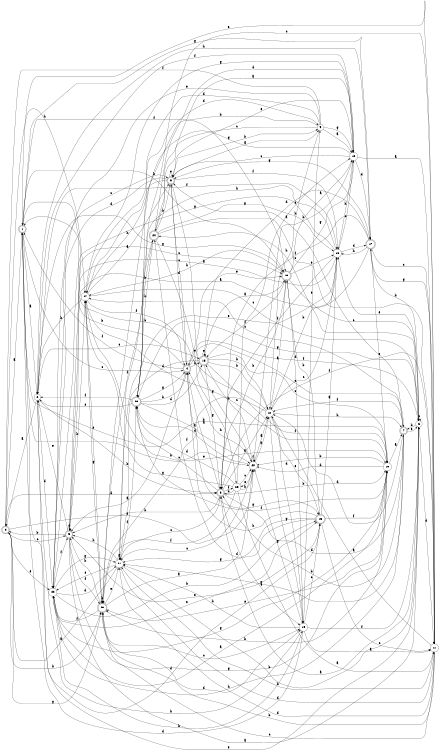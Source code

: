 digraph n23_7 {
__start0 [label="" shape="none"];

rankdir=LR;
size="8,5";

s0 [style="rounded,filled", color="black", fillcolor="white" shape="doublecircle", label="0"];
s1 [style="rounded,filled", color="black", fillcolor="white" shape="doublecircle", label="1"];
s2 [style="filled", color="black", fillcolor="white" shape="circle", label="2"];
s3 [style="rounded,filled", color="black", fillcolor="white" shape="doublecircle", label="3"];
s4 [style="rounded,filled", color="black", fillcolor="white" shape="doublecircle", label="4"];
s5 [style="rounded,filled", color="black", fillcolor="white" shape="doublecircle", label="5"];
s6 [style="filled", color="black", fillcolor="white" shape="circle", label="6"];
s7 [style="rounded,filled", color="black", fillcolor="white" shape="doublecircle", label="7"];
s8 [style="rounded,filled", color="black", fillcolor="white" shape="doublecircle", label="8"];
s9 [style="filled", color="black", fillcolor="white" shape="circle", label="9"];
s10 [style="filled", color="black", fillcolor="white" shape="circle", label="10"];
s11 [style="filled", color="black", fillcolor="white" shape="circle", label="11"];
s12 [style="filled", color="black", fillcolor="white" shape="circle", label="12"];
s13 [style="rounded,filled", color="black", fillcolor="white" shape="doublecircle", label="13"];
s14 [style="filled", color="black", fillcolor="white" shape="circle", label="14"];
s15 [style="rounded,filled", color="black", fillcolor="white" shape="doublecircle", label="15"];
s16 [style="filled", color="black", fillcolor="white" shape="circle", label="16"];
s17 [style="rounded,filled", color="black", fillcolor="white" shape="doublecircle", label="17"];
s18 [style="rounded,filled", color="black", fillcolor="white" shape="doublecircle", label="18"];
s19 [style="filled", color="black", fillcolor="white" shape="circle", label="19"];
s20 [style="filled", color="black", fillcolor="white" shape="circle", label="20"];
s21 [style="filled", color="black", fillcolor="white" shape="circle", label="21"];
s22 [style="filled", color="black", fillcolor="white" shape="circle", label="22"];
s23 [style="rounded,filled", color="black", fillcolor="white" shape="doublecircle", label="23"];
s24 [style="rounded,filled", color="black", fillcolor="white" shape="doublecircle", label="24"];
s25 [style="filled", color="black", fillcolor="white" shape="circle", label="25"];
s26 [style="rounded,filled", color="black", fillcolor="white" shape="doublecircle", label="26"];
s27 [style="filled", color="black", fillcolor="white" shape="circle", label="27"];
s0 -> s1 [label="a"];
s0 -> s26 [label="b"];
s0 -> s5 [label="c"];
s0 -> s3 [label="d"];
s0 -> s22 [label="e"];
s0 -> s20 [label="f"];
s0 -> s26 [label="g"];
s0 -> s27 [label="h"];
s1 -> s2 [label="a"];
s1 -> s19 [label="b"];
s1 -> s4 [label="c"];
s1 -> s15 [label="d"];
s1 -> s19 [label="e"];
s1 -> s13 [label="f"];
s1 -> s17 [label="g"];
s1 -> s13 [label="h"];
s2 -> s0 [label="a"];
s2 -> s3 [label="b"];
s2 -> s18 [label="c"];
s2 -> s22 [label="d"];
s2 -> s6 [label="e"];
s2 -> s16 [label="f"];
s2 -> s13 [label="g"];
s2 -> s17 [label="h"];
s3 -> s4 [label="a"];
s3 -> s19 [label="b"];
s3 -> s23 [label="c"];
s3 -> s7 [label="d"];
s3 -> s14 [label="e"];
s3 -> s25 [label="f"];
s3 -> s12 [label="g"];
s3 -> s5 [label="h"];
s4 -> s5 [label="a"];
s4 -> s1 [label="b"];
s4 -> s7 [label="c"];
s4 -> s8 [label="d"];
s4 -> s13 [label="e"];
s4 -> s1 [label="f"];
s4 -> s15 [label="g"];
s4 -> s18 [label="h"];
s5 -> s6 [label="a"];
s5 -> s0 [label="b"];
s5 -> s13 [label="c"];
s5 -> s5 [label="d"];
s5 -> s2 [label="e"];
s5 -> s26 [label="f"];
s5 -> s19 [label="g"];
s5 -> s27 [label="h"];
s6 -> s3 [label="a"];
s6 -> s7 [label="b"];
s6 -> s6 [label="c"];
s6 -> s11 [label="d"];
s6 -> s16 [label="e"];
s6 -> s4 [label="f"];
s6 -> s23 [label="g"];
s6 -> s24 [label="h"];
s7 -> s8 [label="a"];
s7 -> s3 [label="b"];
s7 -> s27 [label="c"];
s7 -> s12 [label="d"];
s7 -> s6 [label="e"];
s7 -> s12 [label="f"];
s7 -> s21 [label="g"];
s7 -> s22 [label="h"];
s8 -> s9 [label="a"];
s8 -> s9 [label="b"];
s8 -> s4 [label="c"];
s8 -> s22 [label="d"];
s8 -> s8 [label="e"];
s8 -> s16 [label="f"];
s8 -> s20 [label="g"];
s8 -> s27 [label="h"];
s9 -> s10 [label="a"];
s9 -> s21 [label="b"];
s9 -> s24 [label="c"];
s9 -> s27 [label="d"];
s9 -> s22 [label="e"];
s9 -> s0 [label="f"];
s9 -> s10 [label="g"];
s9 -> s12 [label="h"];
s10 -> s11 [label="a"];
s10 -> s20 [label="b"];
s10 -> s8 [label="c"];
s10 -> s17 [label="d"];
s10 -> s8 [label="e"];
s10 -> s2 [label="f"];
s10 -> s26 [label="g"];
s10 -> s16 [label="h"];
s11 -> s12 [label="a"];
s11 -> s26 [label="b"];
s11 -> s26 [label="c"];
s11 -> s21 [label="d"];
s11 -> s1 [label="e"];
s11 -> s3 [label="f"];
s11 -> s17 [label="g"];
s11 -> s21 [label="h"];
s12 -> s13 [label="a"];
s12 -> s1 [label="b"];
s12 -> s16 [label="c"];
s12 -> s14 [label="d"];
s12 -> s15 [label="e"];
s12 -> s26 [label="f"];
s12 -> s14 [label="g"];
s12 -> s7 [label="h"];
s13 -> s10 [label="a"];
s13 -> s3 [label="b"];
s13 -> s6 [label="c"];
s13 -> s14 [label="d"];
s13 -> s16 [label="e"];
s13 -> s18 [label="f"];
s13 -> s10 [label="g"];
s13 -> s27 [label="h"];
s14 -> s11 [label="a"];
s14 -> s2 [label="b"];
s14 -> s15 [label="c"];
s14 -> s1 [label="d"];
s14 -> s9 [label="e"];
s14 -> s6 [label="f"];
s14 -> s20 [label="g"];
s14 -> s21 [label="h"];
s15 -> s16 [label="a"];
s15 -> s13 [label="b"];
s15 -> s11 [label="c"];
s15 -> s24 [label="d"];
s15 -> s5 [label="e"];
s15 -> s19 [label="f"];
s15 -> s21 [label="g"];
s15 -> s4 [label="h"];
s16 -> s5 [label="a"];
s16 -> s12 [label="b"];
s16 -> s10 [label="c"];
s16 -> s17 [label="d"];
s16 -> s21 [label="e"];
s16 -> s3 [label="f"];
s16 -> s22 [label="g"];
s16 -> s23 [label="h"];
s17 -> s5 [label="a"];
s17 -> s6 [label="b"];
s17 -> s11 [label="c"];
s17 -> s18 [label="d"];
s17 -> s19 [label="e"];
s17 -> s3 [label="f"];
s17 -> s8 [label="g"];
s17 -> s16 [label="h"];
s18 -> s13 [label="a"];
s18 -> s12 [label="b"];
s18 -> s19 [label="c"];
s18 -> s21 [label="d"];
s18 -> s18 [label="e"];
s18 -> s19 [label="f"];
s18 -> s3 [label="g"];
s18 -> s12 [label="h"];
s19 -> s7 [label="a"];
s19 -> s20 [label="b"];
s19 -> s27 [label="c"];
s19 -> s20 [label="d"];
s19 -> s26 [label="e"];
s19 -> s23 [label="f"];
s19 -> s22 [label="g"];
s19 -> s26 [label="h"];
s20 -> s12 [label="a"];
s20 -> s18 [label="b"];
s20 -> s21 [label="c"];
s20 -> s23 [label="d"];
s20 -> s25 [label="e"];
s20 -> s20 [label="f"];
s20 -> s12 [label="g"];
s20 -> s4 [label="h"];
s21 -> s0 [label="a"];
s21 -> s6 [label="b"];
s21 -> s3 [label="c"];
s21 -> s11 [label="d"];
s21 -> s22 [label="e"];
s21 -> s23 [label="f"];
s21 -> s21 [label="g"];
s21 -> s5 [label="h"];
s22 -> s19 [label="a"];
s22 -> s15 [label="b"];
s22 -> s8 [label="c"];
s22 -> s21 [label="d"];
s22 -> s15 [label="e"];
s22 -> s5 [label="f"];
s22 -> s21 [label="g"];
s22 -> s14 [label="h"];
s23 -> s20 [label="a"];
s23 -> s4 [label="b"];
s23 -> s11 [label="c"];
s23 -> s18 [label="d"];
s23 -> s2 [label="e"];
s23 -> s2 [label="f"];
s23 -> s4 [label="g"];
s23 -> s24 [label="h"];
s24 -> s10 [label="a"];
s24 -> s8 [label="b"];
s24 -> s11 [label="c"];
s24 -> s10 [label="d"];
s24 -> s25 [label="e"];
s24 -> s26 [label="f"];
s24 -> s16 [label="g"];
s24 -> s23 [label="h"];
s25 -> s11 [label="a"];
s25 -> s3 [label="b"];
s25 -> s20 [label="c"];
s25 -> s23 [label="d"];
s25 -> s10 [label="e"];
s25 -> s26 [label="f"];
s25 -> s27 [label="g"];
s25 -> s20 [label="h"];
s26 -> s20 [label="a"];
s26 -> s26 [label="b"];
s26 -> s14 [label="c"];
s26 -> s14 [label="d"];
s26 -> s21 [label="e"];
s26 -> s22 [label="f"];
s26 -> s27 [label="g"];
s26 -> s5 [label="h"];
s27 -> s8 [label="a"];
s27 -> s20 [label="b"];
s27 -> s6 [label="c"];
s27 -> s9 [label="d"];
s27 -> s26 [label="e"];
s27 -> s4 [label="f"];
s27 -> s10 [label="g"];
s27 -> s2 [label="h"];

}